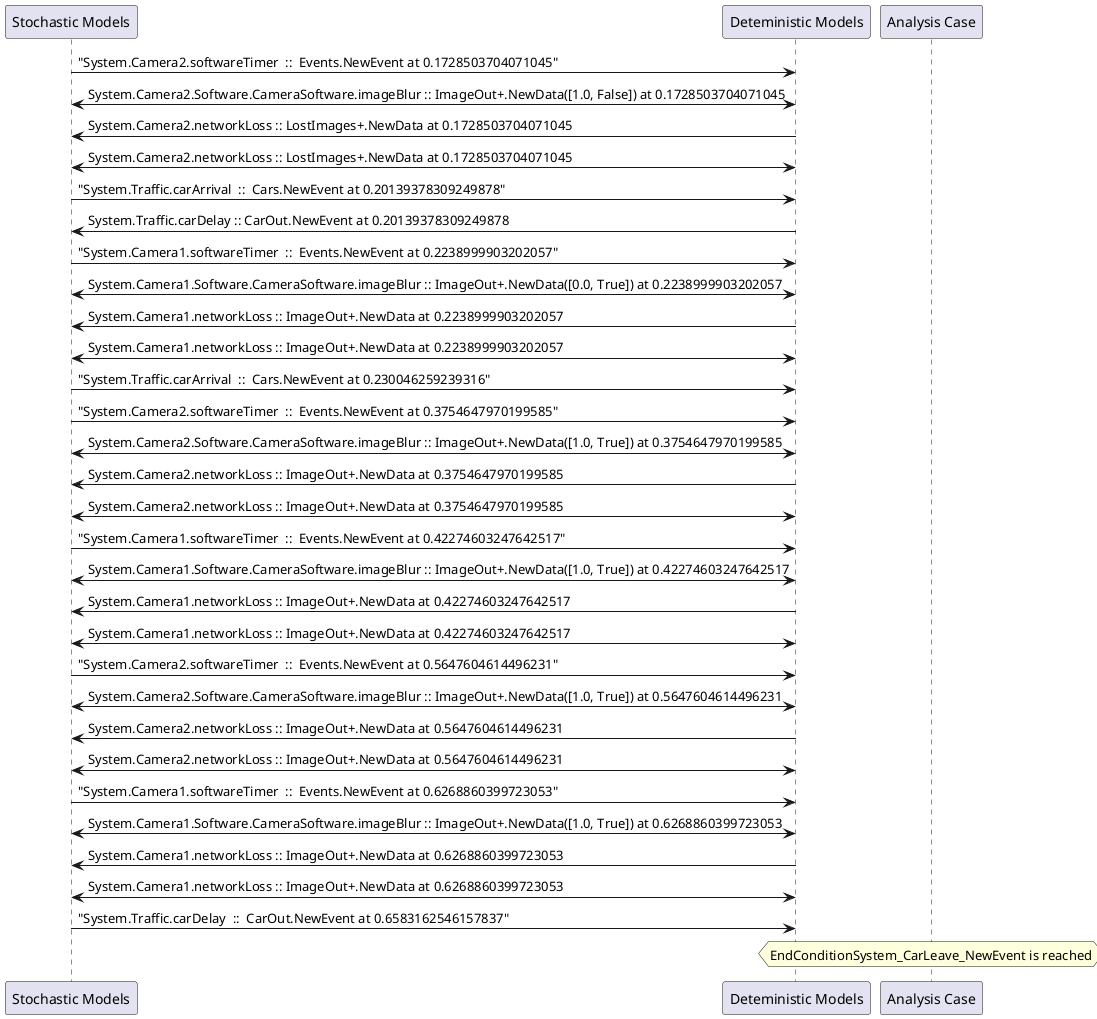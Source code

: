 
	@startuml
	participant "Stochastic Models" as stochmodel
	participant "Deteministic Models" as detmodel
	participant "Analysis Case" as analysis
	{27633_stop} stochmodel -> detmodel : "System.Camera2.softwareTimer  ::  Events.NewEvent at 0.1728503704071045"
detmodel <-> stochmodel : System.Camera2.Software.CameraSoftware.imageBlur :: ImageOut+.NewData([1.0, False]) at 0.1728503704071045
detmodel -> stochmodel : System.Camera2.networkLoss :: LostImages+.NewData at 0.1728503704071045
detmodel <-> stochmodel : System.Camera2.networkLoss :: LostImages+.NewData at 0.1728503704071045
{27648_stop} stochmodel -> detmodel : "System.Traffic.carArrival  ::  Cars.NewEvent at 0.20139378309249878"
{27658_start} detmodel -> stochmodel : System.Traffic.carDelay :: CarOut.NewEvent at 0.20139378309249878
{27618_stop} stochmodel -> detmodel : "System.Camera1.softwareTimer  ::  Events.NewEvent at 0.2238999903202057"
detmodel <-> stochmodel : System.Camera1.Software.CameraSoftware.imageBlur :: ImageOut+.NewData([0.0, True]) at 0.2238999903202057
detmodel -> stochmodel : System.Camera1.networkLoss :: ImageOut+.NewData at 0.2238999903202057
detmodel <-> stochmodel : System.Camera1.networkLoss :: ImageOut+.NewData at 0.2238999903202057
{27649_stop} stochmodel -> detmodel : "System.Traffic.carArrival  ::  Cars.NewEvent at 0.230046259239316"
{27634_stop} stochmodel -> detmodel : "System.Camera2.softwareTimer  ::  Events.NewEvent at 0.3754647970199585"
detmodel <-> stochmodel : System.Camera2.Software.CameraSoftware.imageBlur :: ImageOut+.NewData([1.0, True]) at 0.3754647970199585
detmodel -> stochmodel : System.Camera2.networkLoss :: ImageOut+.NewData at 0.3754647970199585
detmodel <-> stochmodel : System.Camera2.networkLoss :: ImageOut+.NewData at 0.3754647970199585
{27619_stop} stochmodel -> detmodel : "System.Camera1.softwareTimer  ::  Events.NewEvent at 0.42274603247642517"
detmodel <-> stochmodel : System.Camera1.Software.CameraSoftware.imageBlur :: ImageOut+.NewData([1.0, True]) at 0.42274603247642517
detmodel -> stochmodel : System.Camera1.networkLoss :: ImageOut+.NewData at 0.42274603247642517
detmodel <-> stochmodel : System.Camera1.networkLoss :: ImageOut+.NewData at 0.42274603247642517
{27635_stop} stochmodel -> detmodel : "System.Camera2.softwareTimer  ::  Events.NewEvent at 0.5647604614496231"
detmodel <-> stochmodel : System.Camera2.Software.CameraSoftware.imageBlur :: ImageOut+.NewData([1.0, True]) at 0.5647604614496231
detmodel -> stochmodel : System.Camera2.networkLoss :: ImageOut+.NewData at 0.5647604614496231
detmodel <-> stochmodel : System.Camera2.networkLoss :: ImageOut+.NewData at 0.5647604614496231
{27620_stop} stochmodel -> detmodel : "System.Camera1.softwareTimer  ::  Events.NewEvent at 0.6268860399723053"
detmodel <-> stochmodel : System.Camera1.Software.CameraSoftware.imageBlur :: ImageOut+.NewData([1.0, True]) at 0.6268860399723053
detmodel -> stochmodel : System.Camera1.networkLoss :: ImageOut+.NewData at 0.6268860399723053
detmodel <-> stochmodel : System.Camera1.networkLoss :: ImageOut+.NewData at 0.6268860399723053
{27658_stop} stochmodel -> detmodel : "System.Traffic.carDelay  ::  CarOut.NewEvent at 0.6583162546157837"
{27658_start} <-> {27658_stop} : delay
hnote over analysis 
EndConditionSystem_CarLeave_NewEvent is reached
endnote
@enduml